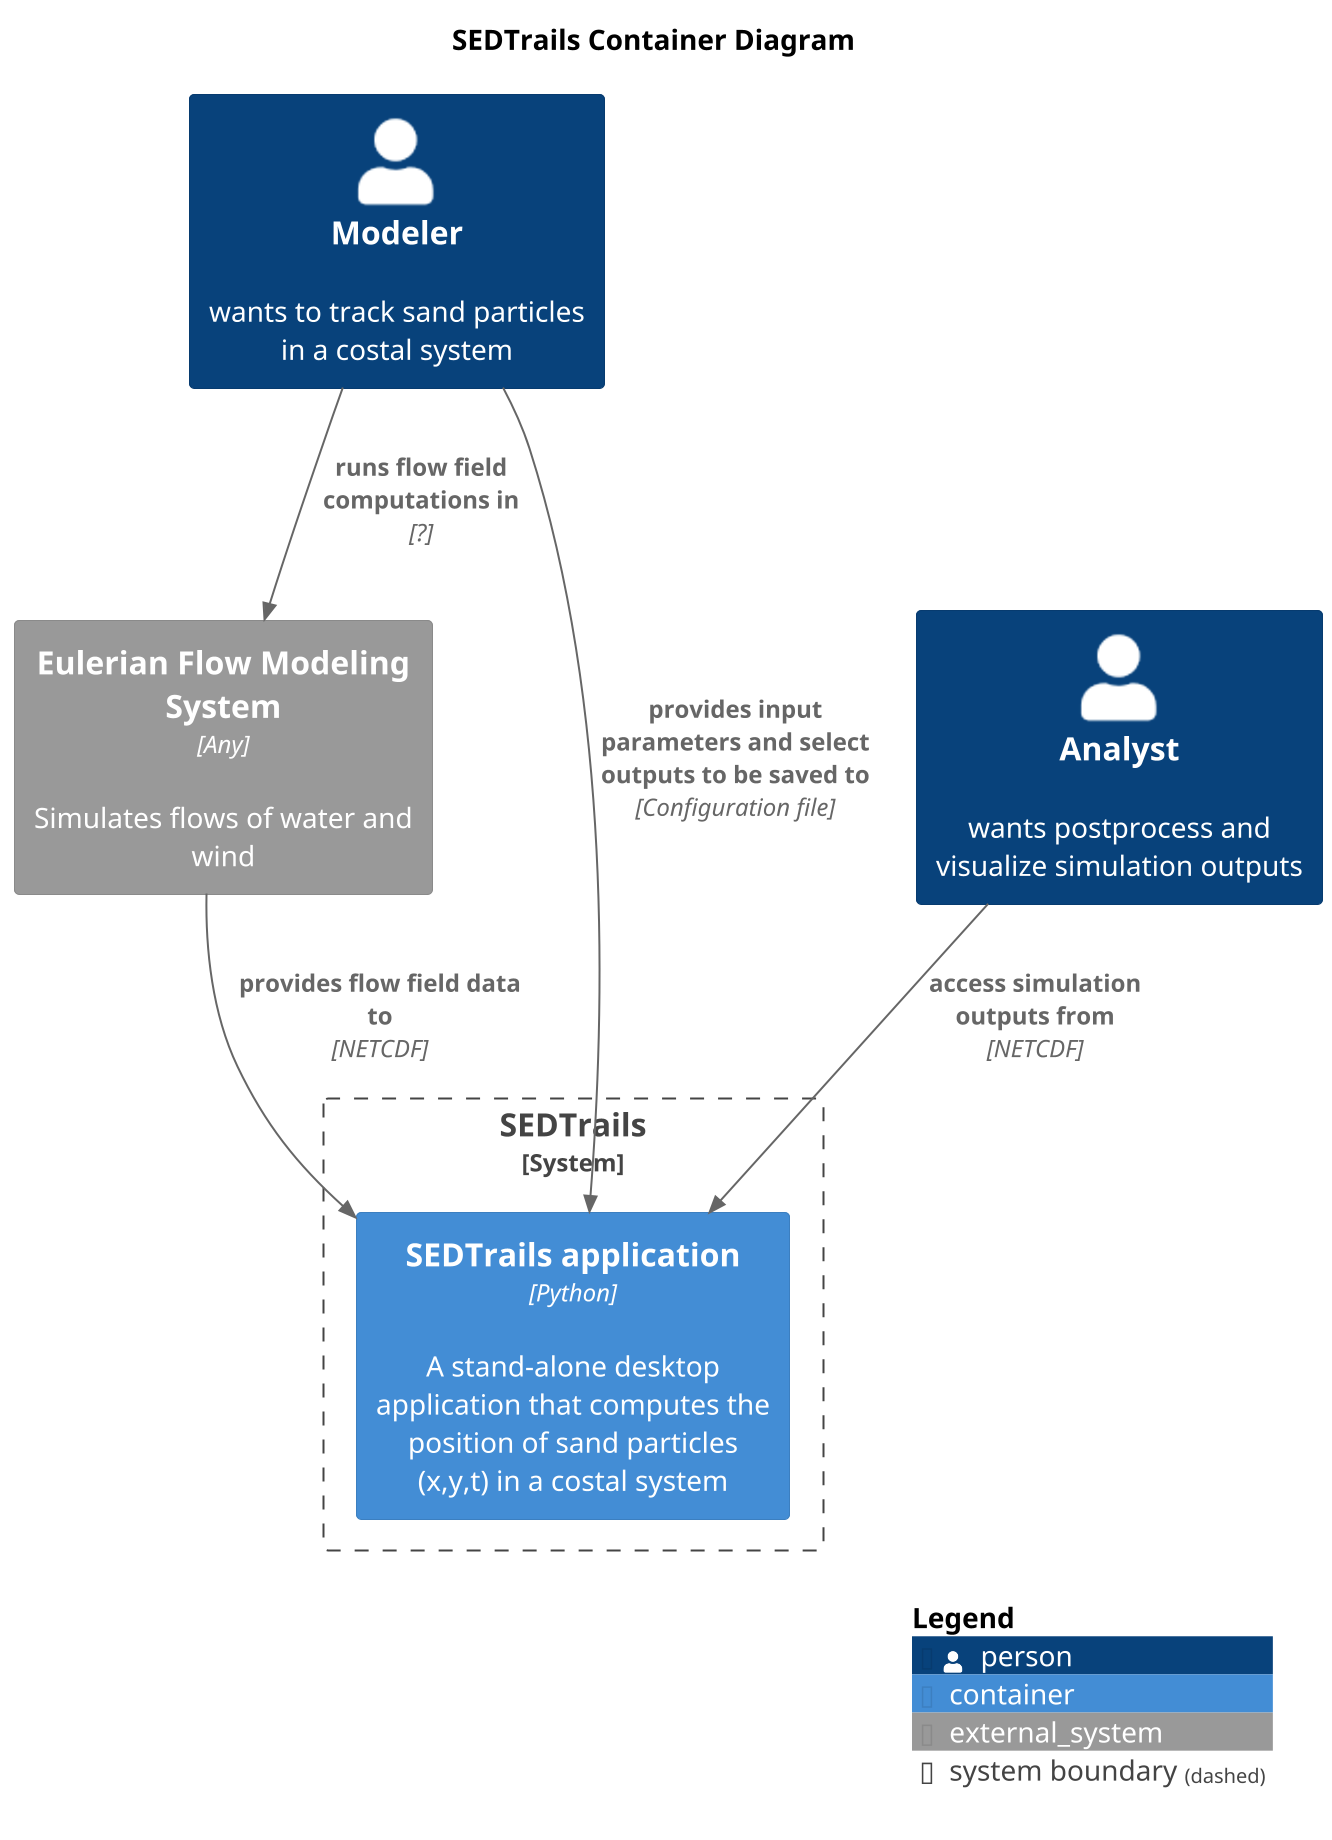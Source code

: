 @startuml SedtrailContainer
!include <C4/C4_Container>

title SEDTrails Container Diagram
scale 2

Person(modeler, "Modeler", "wants to track sand particles in a costal system")
Person(analyst, "Analyst", "wants postprocess and visualize simulation outputs")

System_Boundary(sedtrailsSystem, "SEDTrails"){ 
    Container(sedtrailsApp, "SEDTrails application", "Python", "A stand-alone desktop application that computes the position of sand particles (x,y,t) in a costal system")
}

System_Ext(flowSystem, "Eulerian Flow Modeling System", "Simulates flows of water and wind", $type="Any")

Rel(modeler, sedtrailsApp, "provides input parameters and select outputs to be saved to", "Configuration file")
Rel(analyst, sedtrailsApp, "access simulation outputs from", "NETCDF")
Rel(modeler, flowSystem, "runs flow field computations in", "?")

Rel(flowSystem, sedtrailsApp, "provides flow field data to ", "NETCDF")


SHOW_LEGEND()
@enduml